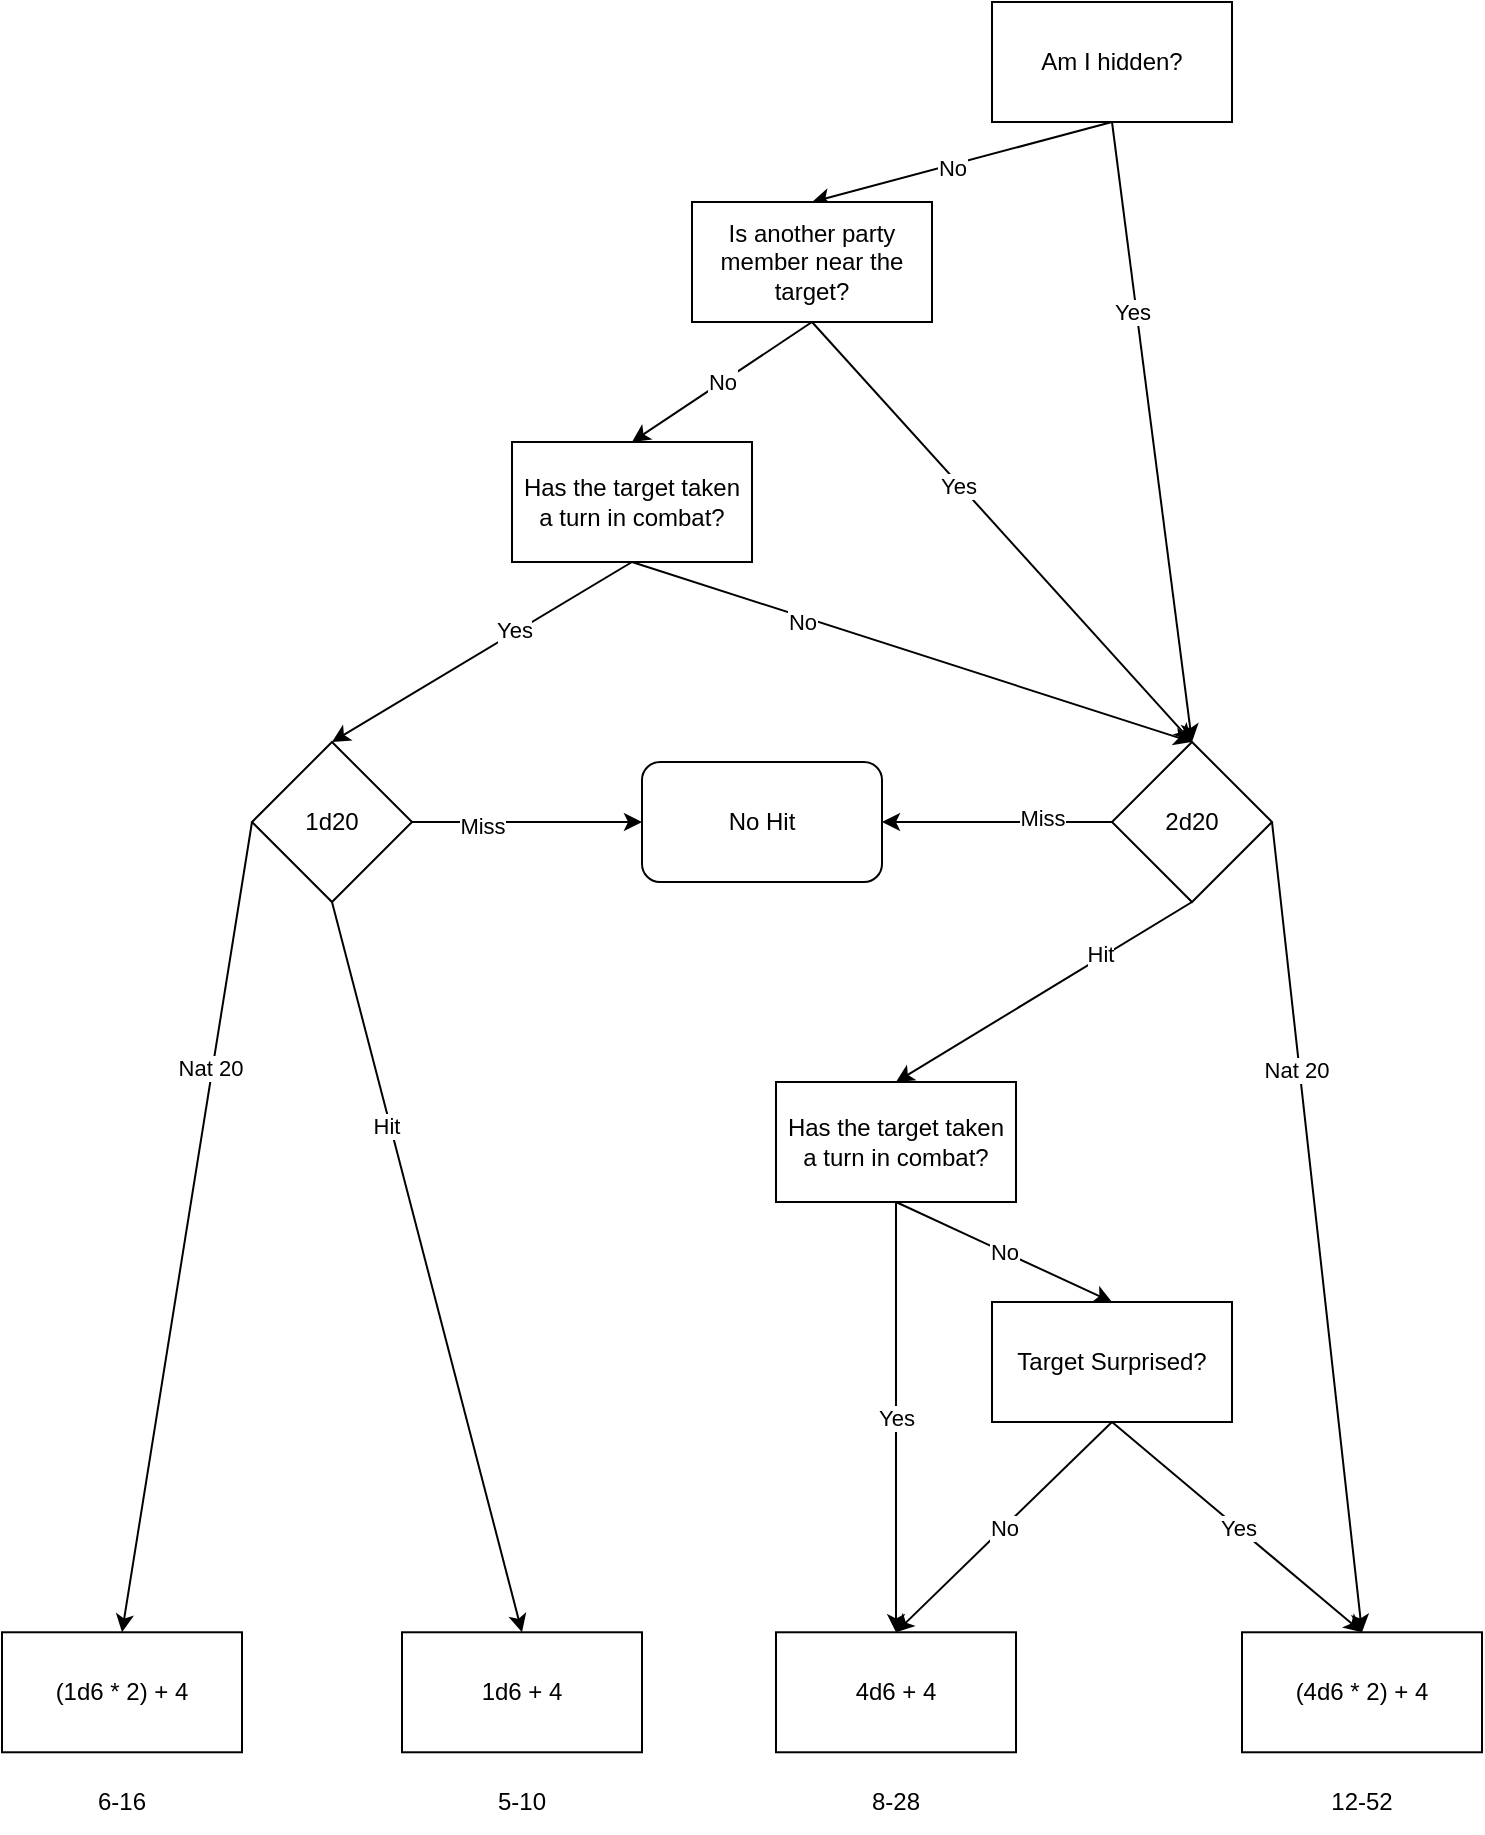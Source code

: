 <mxfile version="21.3.2" type="github">
  <diagram name="Page-1" id="AYoVV-OsY1Wz2RUMu2Mf">
    <mxGraphModel dx="1133" dy="1053" grid="1" gridSize="10" guides="1" tooltips="1" connect="1" arrows="1" fold="1" page="1" pageScale="1" pageWidth="850" pageHeight="1100" math="0" shadow="0">
      <root>
        <mxCell id="0" />
        <mxCell id="1" parent="0" />
        <mxCell id="CmZdVK3zWLwExLf1IJCk-1" value="Am I hidden?" style="rounded=0;whiteSpace=wrap;html=1;" parent="1" vertex="1">
          <mxGeometry x="550" y="30" width="120" height="60" as="geometry" />
        </mxCell>
        <mxCell id="CmZdVK3zWLwExLf1IJCk-2" value="4d6 + 4" style="rounded=0;whiteSpace=wrap;html=1;" parent="1" vertex="1">
          <mxGeometry x="442" y="845.14" width="120" height="60" as="geometry" />
        </mxCell>
        <mxCell id="CmZdVK3zWLwExLf1IJCk-3" value="1d6 + 4" style="rounded=0;whiteSpace=wrap;html=1;" parent="1" vertex="1">
          <mxGeometry x="255" y="845.14" width="120" height="60" as="geometry" />
        </mxCell>
        <mxCell id="CmZdVK3zWLwExLf1IJCk-4" value="" style="endArrow=classic;html=1;rounded=0;exitX=0.5;exitY=1;exitDx=0;exitDy=0;entryX=0.5;entryY=0;entryDx=0;entryDy=0;" parent="1" source="CmZdVK3zWLwExLf1IJCk-1" target="53U_k0B0zQhdJP_Ikeye-2" edge="1">
          <mxGeometry width="50" height="50" relative="1" as="geometry">
            <mxPoint x="230" y="440" as="sourcePoint" />
            <mxPoint x="580" y="480" as="targetPoint" />
          </mxGeometry>
        </mxCell>
        <mxCell id="CmZdVK3zWLwExLf1IJCk-10" value="Yes&lt;br&gt;" style="edgeLabel;html=1;align=center;verticalAlign=middle;resizable=0;points=[];" parent="CmZdVK3zWLwExLf1IJCk-4" vertex="1" connectable="0">
          <mxGeometry x="-0.392" y="-2" relative="1" as="geometry">
            <mxPoint as="offset" />
          </mxGeometry>
        </mxCell>
        <mxCell id="CmZdVK3zWLwExLf1IJCk-5" value="" style="endArrow=classic;html=1;rounded=0;exitX=0.5;exitY=1;exitDx=0;exitDy=0;entryX=0.5;entryY=0;entryDx=0;entryDy=0;" parent="1" source="CmZdVK3zWLwExLf1IJCk-1" target="CmZdVK3zWLwExLf1IJCk-6" edge="1">
          <mxGeometry width="50" height="50" relative="1" as="geometry">
            <mxPoint x="210" y="270" as="sourcePoint" />
            <mxPoint x="320" y="330" as="targetPoint" />
          </mxGeometry>
        </mxCell>
        <mxCell id="CmZdVK3zWLwExLf1IJCk-11" value="No" style="edgeLabel;html=1;align=center;verticalAlign=middle;resizable=0;points=[];" parent="CmZdVK3zWLwExLf1IJCk-5" vertex="1" connectable="0">
          <mxGeometry x="0.07" y="1" relative="1" as="geometry">
            <mxPoint as="offset" />
          </mxGeometry>
        </mxCell>
        <mxCell id="CmZdVK3zWLwExLf1IJCk-6" value="Is another party member near the target?" style="rounded=0;whiteSpace=wrap;html=1;" parent="1" vertex="1">
          <mxGeometry x="400" y="130" width="120" height="60" as="geometry" />
        </mxCell>
        <mxCell id="CmZdVK3zWLwExLf1IJCk-7" value="" style="endArrow=classic;html=1;rounded=0;exitX=0.5;exitY=1;exitDx=0;exitDy=0;entryX=0.5;entryY=0;entryDx=0;entryDy=0;" parent="1" source="CmZdVK3zWLwExLf1IJCk-6" target="53U_k0B0zQhdJP_Ikeye-2" edge="1">
          <mxGeometry width="50" height="50" relative="1" as="geometry">
            <mxPoint x="210" y="270" as="sourcePoint" />
            <mxPoint x="550" y="480" as="targetPoint" />
          </mxGeometry>
        </mxCell>
        <mxCell id="CmZdVK3zWLwExLf1IJCk-13" value="Yes" style="edgeLabel;html=1;align=center;verticalAlign=middle;resizable=0;points=[];" parent="CmZdVK3zWLwExLf1IJCk-7" vertex="1" connectable="0">
          <mxGeometry x="-0.225" y="-1" relative="1" as="geometry">
            <mxPoint as="offset" />
          </mxGeometry>
        </mxCell>
        <mxCell id="CmZdVK3zWLwExLf1IJCk-8" value="" style="endArrow=classic;html=1;rounded=0;exitX=0.5;exitY=1;exitDx=0;exitDy=0;entryX=0.5;entryY=0;entryDx=0;entryDy=0;" parent="1" source="CmZdVK3zWLwExLf1IJCk-6" target="53U_k0B0zQhdJP_Ikeye-21" edge="1">
          <mxGeometry width="50" height="50" relative="1" as="geometry">
            <mxPoint x="340" y="440" as="sourcePoint" />
            <mxPoint x="240" y="480" as="targetPoint" />
          </mxGeometry>
        </mxCell>
        <mxCell id="CmZdVK3zWLwExLf1IJCk-12" value="No" style="edgeLabel;html=1;align=center;verticalAlign=middle;resizable=0;points=[];" parent="CmZdVK3zWLwExLf1IJCk-8" vertex="1" connectable="0">
          <mxGeometry relative="1" as="geometry">
            <mxPoint as="offset" />
          </mxGeometry>
        </mxCell>
        <mxCell id="CmZdVK3zWLwExLf1IJCk-9" value="(4d6 * 2) + 4" style="rounded=0;whiteSpace=wrap;html=1;" parent="1" vertex="1">
          <mxGeometry x="675" y="845.14" width="120" height="60" as="geometry" />
        </mxCell>
        <mxCell id="CmZdVK3zWLwExLf1IJCk-16" value="(1d6 * 2) + 4" style="rounded=0;whiteSpace=wrap;html=1;" parent="1" vertex="1">
          <mxGeometry x="55" y="845.14" width="120" height="60" as="geometry" />
        </mxCell>
        <mxCell id="CmZdVK3zWLwExLf1IJCk-17" value="Has the target taken a turn in combat?" style="rounded=0;whiteSpace=wrap;html=1;" parent="1" vertex="1">
          <mxGeometry x="442" y="570" width="120" height="60" as="geometry" />
        </mxCell>
        <mxCell id="CmZdVK3zWLwExLf1IJCk-23" value="" style="endArrow=classic;html=1;rounded=0;entryX=0.5;entryY=0;entryDx=0;entryDy=0;exitX=0.5;exitY=1;exitDx=0;exitDy=0;" parent="1" source="53U_k0B0zQhdJP_Ikeye-28" target="CmZdVK3zWLwExLf1IJCk-2" edge="1">
          <mxGeometry width="50" height="50" relative="1" as="geometry">
            <mxPoint x="810" y="610" as="sourcePoint" />
            <mxPoint x="460" y="680" as="targetPoint" />
          </mxGeometry>
        </mxCell>
        <mxCell id="CmZdVK3zWLwExLf1IJCk-24" value="No" style="edgeLabel;html=1;align=center;verticalAlign=middle;resizable=0;points=[];" parent="CmZdVK3zWLwExLf1IJCk-23" vertex="1" connectable="0">
          <mxGeometry relative="1" as="geometry">
            <mxPoint as="offset" />
          </mxGeometry>
        </mxCell>
        <mxCell id="CmZdVK3zWLwExLf1IJCk-27" value="" style="endArrow=classic;html=1;rounded=0;entryX=0.5;entryY=0;entryDx=0;entryDy=0;exitX=1;exitY=0.5;exitDx=0;exitDy=0;" parent="1" source="53U_k0B0zQhdJP_Ikeye-2" target="CmZdVK3zWLwExLf1IJCk-9" edge="1">
          <mxGeometry width="50" height="50" relative="1" as="geometry">
            <mxPoint x="552" y="600" as="sourcePoint" />
            <mxPoint x="730" y="530" as="targetPoint" />
          </mxGeometry>
        </mxCell>
        <mxCell id="CmZdVK3zWLwExLf1IJCk-28" value="Nat 20" style="edgeLabel;html=1;align=center;verticalAlign=middle;resizable=0;points=[];" parent="CmZdVK3zWLwExLf1IJCk-27" vertex="1" connectable="0">
          <mxGeometry x="-0.392" y="-2" relative="1" as="geometry">
            <mxPoint as="offset" />
          </mxGeometry>
        </mxCell>
        <mxCell id="CmZdVK3zWLwExLf1IJCk-29" value="" style="endArrow=classic;html=1;rounded=0;entryX=0.5;entryY=0;entryDx=0;entryDy=0;exitX=0.5;exitY=1;exitDx=0;exitDy=0;" parent="1" source="CmZdVK3zWLwExLf1IJCk-17" target="CmZdVK3zWLwExLf1IJCk-2" edge="1">
          <mxGeometry width="50" height="50" relative="1" as="geometry">
            <mxPoint x="420" y="670" as="sourcePoint" />
            <mxPoint x="473" y="809" as="targetPoint" />
          </mxGeometry>
        </mxCell>
        <mxCell id="CmZdVK3zWLwExLf1IJCk-30" value="Yes" style="edgeLabel;html=1;align=center;verticalAlign=middle;resizable=0;points=[];" parent="CmZdVK3zWLwExLf1IJCk-29" vertex="1" connectable="0">
          <mxGeometry relative="1" as="geometry">
            <mxPoint as="offset" />
          </mxGeometry>
        </mxCell>
        <mxCell id="53U_k0B0zQhdJP_Ikeye-1" value="1d20" style="rhombus;whiteSpace=wrap;html=1;" vertex="1" parent="1">
          <mxGeometry x="180" y="400" width="80" height="80" as="geometry" />
        </mxCell>
        <mxCell id="53U_k0B0zQhdJP_Ikeye-2" value="2d20" style="rhombus;whiteSpace=wrap;html=1;" vertex="1" parent="1">
          <mxGeometry x="610" y="400" width="80" height="80" as="geometry" />
        </mxCell>
        <mxCell id="53U_k0B0zQhdJP_Ikeye-4" value="No Hit" style="rounded=1;whiteSpace=wrap;html=1;" vertex="1" parent="1">
          <mxGeometry x="375" y="410" width="120" height="60" as="geometry" />
        </mxCell>
        <mxCell id="53U_k0B0zQhdJP_Ikeye-5" value="" style="endArrow=classic;html=1;rounded=0;exitX=0;exitY=0.5;exitDx=0;exitDy=0;entryX=1;entryY=0.5;entryDx=0;entryDy=0;" edge="1" parent="1" source="53U_k0B0zQhdJP_Ikeye-2" target="53U_k0B0zQhdJP_Ikeye-4">
          <mxGeometry width="50" height="50" relative="1" as="geometry">
            <mxPoint x="430" y="210" as="sourcePoint" />
            <mxPoint x="610" y="340" as="targetPoint" />
          </mxGeometry>
        </mxCell>
        <mxCell id="53U_k0B0zQhdJP_Ikeye-6" value="Miss" style="edgeLabel;html=1;align=center;verticalAlign=middle;resizable=0;points=[];" vertex="1" connectable="0" parent="53U_k0B0zQhdJP_Ikeye-5">
          <mxGeometry x="-0.392" y="-2" relative="1" as="geometry">
            <mxPoint as="offset" />
          </mxGeometry>
        </mxCell>
        <mxCell id="53U_k0B0zQhdJP_Ikeye-8" value="" style="endArrow=classic;html=1;rounded=0;exitX=0.5;exitY=1;exitDx=0;exitDy=0;entryX=0.5;entryY=0;entryDx=0;entryDy=0;" edge="1" parent="1" source="53U_k0B0zQhdJP_Ikeye-2" target="CmZdVK3zWLwExLf1IJCk-17">
          <mxGeometry width="50" height="50" relative="1" as="geometry">
            <mxPoint x="570" y="410" as="sourcePoint" />
            <mxPoint x="477" y="430" as="targetPoint" />
          </mxGeometry>
        </mxCell>
        <mxCell id="53U_k0B0zQhdJP_Ikeye-9" value="Hit" style="edgeLabel;html=1;align=center;verticalAlign=middle;resizable=0;points=[];" vertex="1" connectable="0" parent="53U_k0B0zQhdJP_Ikeye-8">
          <mxGeometry x="-0.392" y="-2" relative="1" as="geometry">
            <mxPoint as="offset" />
          </mxGeometry>
        </mxCell>
        <mxCell id="53U_k0B0zQhdJP_Ikeye-11" value="" style="endArrow=classic;html=1;rounded=0;exitX=1;exitY=0.5;exitDx=0;exitDy=0;entryX=0;entryY=0.5;entryDx=0;entryDy=0;" edge="1" parent="1" source="53U_k0B0zQhdJP_Ikeye-1" target="53U_k0B0zQhdJP_Ikeye-4">
          <mxGeometry width="50" height="50" relative="1" as="geometry">
            <mxPoint x="597" y="390" as="sourcePoint" />
            <mxPoint x="500" y="430" as="targetPoint" />
          </mxGeometry>
        </mxCell>
        <mxCell id="53U_k0B0zQhdJP_Ikeye-12" value="Miss" style="edgeLabel;html=1;align=center;verticalAlign=middle;resizable=0;points=[];" vertex="1" connectable="0" parent="53U_k0B0zQhdJP_Ikeye-11">
          <mxGeometry x="-0.392" y="-2" relative="1" as="geometry">
            <mxPoint as="offset" />
          </mxGeometry>
        </mxCell>
        <mxCell id="53U_k0B0zQhdJP_Ikeye-13" value="" style="endArrow=classic;html=1;rounded=0;exitX=0.5;exitY=1;exitDx=0;exitDy=0;entryX=0.5;entryY=0;entryDx=0;entryDy=0;" edge="1" parent="1" source="53U_k0B0zQhdJP_Ikeye-1" target="CmZdVK3zWLwExLf1IJCk-3">
          <mxGeometry width="50" height="50" relative="1" as="geometry">
            <mxPoint x="637" y="460" as="sourcePoint" />
            <mxPoint x="240" y="560" as="targetPoint" />
          </mxGeometry>
        </mxCell>
        <mxCell id="53U_k0B0zQhdJP_Ikeye-14" value="Hit" style="edgeLabel;html=1;align=center;verticalAlign=middle;resizable=0;points=[];" vertex="1" connectable="0" parent="53U_k0B0zQhdJP_Ikeye-13">
          <mxGeometry x="-0.392" y="-2" relative="1" as="geometry">
            <mxPoint as="offset" />
          </mxGeometry>
        </mxCell>
        <mxCell id="53U_k0B0zQhdJP_Ikeye-15" value="" style="endArrow=classic;html=1;rounded=0;exitX=0;exitY=0.5;exitDx=0;exitDy=0;entryX=0.5;entryY=0;entryDx=0;entryDy=0;" edge="1" parent="1" source="53U_k0B0zQhdJP_Ikeye-1" target="CmZdVK3zWLwExLf1IJCk-16">
          <mxGeometry width="50" height="50" relative="1" as="geometry">
            <mxPoint x="677" y="420" as="sourcePoint" />
            <mxPoint x="110" y="450" as="targetPoint" />
          </mxGeometry>
        </mxCell>
        <mxCell id="53U_k0B0zQhdJP_Ikeye-16" value="Nat 20" style="edgeLabel;html=1;align=center;verticalAlign=middle;resizable=0;points=[];" vertex="1" connectable="0" parent="53U_k0B0zQhdJP_Ikeye-15">
          <mxGeometry x="-0.392" y="-2" relative="1" as="geometry">
            <mxPoint as="offset" />
          </mxGeometry>
        </mxCell>
        <mxCell id="53U_k0B0zQhdJP_Ikeye-17" value="12-52" style="text;html=1;strokeColor=none;fillColor=none;align=center;verticalAlign=middle;whiteSpace=wrap;rounded=0;" vertex="1" parent="1">
          <mxGeometry x="705" y="915.14" width="60" height="30" as="geometry" />
        </mxCell>
        <mxCell id="53U_k0B0zQhdJP_Ikeye-18" value="8-28" style="text;html=1;strokeColor=none;fillColor=none;align=center;verticalAlign=middle;whiteSpace=wrap;rounded=0;" vertex="1" parent="1">
          <mxGeometry x="472" y="915.14" width="60" height="30" as="geometry" />
        </mxCell>
        <mxCell id="53U_k0B0zQhdJP_Ikeye-19" value="5-10" style="text;html=1;strokeColor=none;fillColor=none;align=center;verticalAlign=middle;whiteSpace=wrap;rounded=0;" vertex="1" parent="1">
          <mxGeometry x="285" y="915.14" width="60" height="30" as="geometry" />
        </mxCell>
        <mxCell id="53U_k0B0zQhdJP_Ikeye-20" value="6-16" style="text;html=1;strokeColor=none;fillColor=none;align=center;verticalAlign=middle;whiteSpace=wrap;rounded=0;" vertex="1" parent="1">
          <mxGeometry x="85" y="915.14" width="60" height="30" as="geometry" />
        </mxCell>
        <mxCell id="53U_k0B0zQhdJP_Ikeye-21" value="Has the target taken a turn in combat?" style="rounded=0;whiteSpace=wrap;html=1;" vertex="1" parent="1">
          <mxGeometry x="310" y="250" width="120" height="60" as="geometry" />
        </mxCell>
        <mxCell id="53U_k0B0zQhdJP_Ikeye-22" value="" style="endArrow=classic;html=1;rounded=0;exitX=0.5;exitY=1;exitDx=0;exitDy=0;entryX=0.5;entryY=0;entryDx=0;entryDy=0;" edge="1" parent="1" source="53U_k0B0zQhdJP_Ikeye-21" target="53U_k0B0zQhdJP_Ikeye-2">
          <mxGeometry width="50" height="50" relative="1" as="geometry">
            <mxPoint x="230" y="470" as="sourcePoint" />
            <mxPoint x="320" y="670" as="targetPoint" />
          </mxGeometry>
        </mxCell>
        <mxCell id="53U_k0B0zQhdJP_Ikeye-23" value="No" style="edgeLabel;html=1;align=center;verticalAlign=middle;resizable=0;points=[];" vertex="1" connectable="0" parent="53U_k0B0zQhdJP_Ikeye-22">
          <mxGeometry x="-0.392" y="-2" relative="1" as="geometry">
            <mxPoint as="offset" />
          </mxGeometry>
        </mxCell>
        <mxCell id="53U_k0B0zQhdJP_Ikeye-25" value="" style="endArrow=classic;html=1;rounded=0;exitX=0.5;exitY=1;exitDx=0;exitDy=0;entryX=0.5;entryY=0;entryDx=0;entryDy=0;" edge="1" parent="1" source="53U_k0B0zQhdJP_Ikeye-21" target="53U_k0B0zQhdJP_Ikeye-1">
          <mxGeometry width="50" height="50" relative="1" as="geometry">
            <mxPoint x="435" y="230" as="sourcePoint" />
            <mxPoint x="640" y="390" as="targetPoint" />
          </mxGeometry>
        </mxCell>
        <mxCell id="53U_k0B0zQhdJP_Ikeye-26" value="Yes" style="edgeLabel;html=1;align=center;verticalAlign=middle;resizable=0;points=[];" vertex="1" connectable="0" parent="53U_k0B0zQhdJP_Ikeye-25">
          <mxGeometry x="-0.225" y="-1" relative="1" as="geometry">
            <mxPoint as="offset" />
          </mxGeometry>
        </mxCell>
        <mxCell id="53U_k0B0zQhdJP_Ikeye-28" value="Target Surprised?" style="rounded=0;whiteSpace=wrap;html=1;" vertex="1" parent="1">
          <mxGeometry x="550" y="680" width="120" height="60" as="geometry" />
        </mxCell>
        <mxCell id="53U_k0B0zQhdJP_Ikeye-29" value="" style="endArrow=classic;html=1;rounded=0;entryX=0.5;entryY=0;entryDx=0;entryDy=0;exitX=0.5;exitY=1;exitDx=0;exitDy=0;" edge="1" parent="1" source="CmZdVK3zWLwExLf1IJCk-17" target="53U_k0B0zQhdJP_Ikeye-28">
          <mxGeometry width="50" height="50" relative="1" as="geometry">
            <mxPoint x="650" y="690" as="sourcePoint" />
            <mxPoint x="537" y="720" as="targetPoint" />
          </mxGeometry>
        </mxCell>
        <mxCell id="53U_k0B0zQhdJP_Ikeye-30" value="No" style="edgeLabel;html=1;align=center;verticalAlign=middle;resizable=0;points=[];" vertex="1" connectable="0" parent="53U_k0B0zQhdJP_Ikeye-29">
          <mxGeometry relative="1" as="geometry">
            <mxPoint as="offset" />
          </mxGeometry>
        </mxCell>
        <mxCell id="53U_k0B0zQhdJP_Ikeye-31" value="" style="endArrow=classic;html=1;rounded=0;entryX=0.5;entryY=0;entryDx=0;entryDy=0;exitX=0.5;exitY=1;exitDx=0;exitDy=0;" edge="1" parent="1" source="53U_k0B0zQhdJP_Ikeye-28" target="CmZdVK3zWLwExLf1IJCk-9">
          <mxGeometry width="50" height="50" relative="1" as="geometry">
            <mxPoint x="537" y="600" as="sourcePoint" />
            <mxPoint x="537" y="720" as="targetPoint" />
          </mxGeometry>
        </mxCell>
        <mxCell id="53U_k0B0zQhdJP_Ikeye-32" value="Yes" style="edgeLabel;html=1;align=center;verticalAlign=middle;resizable=0;points=[];" vertex="1" connectable="0" parent="53U_k0B0zQhdJP_Ikeye-31">
          <mxGeometry relative="1" as="geometry">
            <mxPoint as="offset" />
          </mxGeometry>
        </mxCell>
      </root>
    </mxGraphModel>
  </diagram>
</mxfile>
